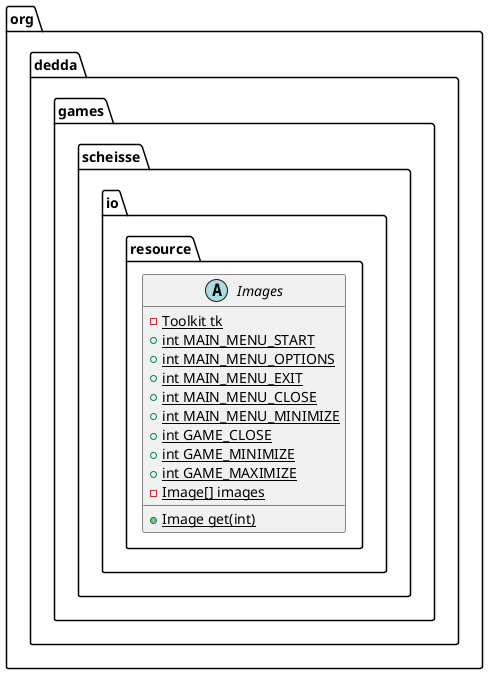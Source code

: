 @startuml
abstract class org.dedda.games.scheisse.io.resource.Images{
    - {static} Toolkit tk
    + {static} int MAIN_MENU_START
    + {static} int MAIN_MENU_OPTIONS
    + {static} int MAIN_MENU_EXIT
    + {static} int MAIN_MENU_CLOSE
    + {static} int MAIN_MENU_MINIMIZE
    + {static} int GAME_CLOSE
    + {static} int GAME_MINIMIZE
    + {static} int GAME_MAXIMIZE
    - {static} Image[] images
    + {static} Image get(int)
}
@enduml
